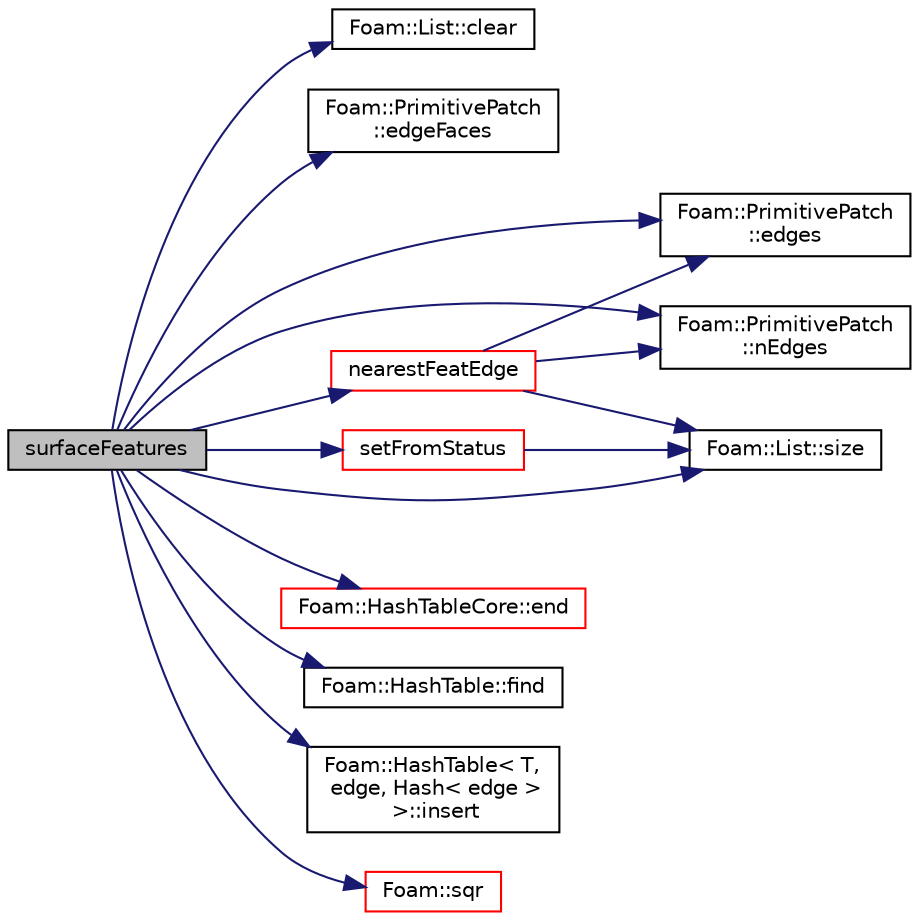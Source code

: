 digraph "surfaceFeatures"
{
  bgcolor="transparent";
  edge [fontname="Helvetica",fontsize="10",labelfontname="Helvetica",labelfontsize="10"];
  node [fontname="Helvetica",fontsize="10",shape=record];
  rankdir="LR";
  Node340 [label="surfaceFeatures",height=0.2,width=0.4,color="black", fillcolor="grey75", style="filled", fontcolor="black"];
  Node340 -> Node341 [color="midnightblue",fontsize="10",style="solid",fontname="Helvetica"];
  Node341 [label="Foam::List::clear",height=0.2,width=0.4,color="black",URL="$a26833.html#ac8bb3912a3ce86b15842e79d0b421204",tooltip="Clear the list, i.e. set size to zero. "];
  Node340 -> Node342 [color="midnightblue",fontsize="10",style="solid",fontname="Helvetica"];
  Node342 [label="Foam::PrimitivePatch\l::edgeFaces",height=0.2,width=0.4,color="black",URL="$a28693.html#ad38ecd2902727a890ebd437731c271c8",tooltip="Return edge-face addressing. "];
  Node340 -> Node343 [color="midnightblue",fontsize="10",style="solid",fontname="Helvetica"];
  Node343 [label="Foam::PrimitivePatch\l::edges",height=0.2,width=0.4,color="black",URL="$a28693.html#a21d764179912ddda5c6f95193c289846",tooltip="Return list of edges, address into LOCAL point list. "];
  Node340 -> Node344 [color="midnightblue",fontsize="10",style="solid",fontname="Helvetica"];
  Node344 [label="Foam::HashTableCore::end",height=0.2,width=0.4,color="red",URL="$a26849.html#a540580a296c0ff351686ceb4f27b6fe6",tooltip="iteratorEnd set to beyond the end of any HashTable "];
  Node340 -> Node352 [color="midnightblue",fontsize="10",style="solid",fontname="Helvetica"];
  Node352 [label="Foam::HashTable::find",height=0.2,width=0.4,color="black",URL="$a26841.html#a76b2c74ebd9f33fa9f76261b027ffc11",tooltip="Find and return an iterator set at the hashedEntry. "];
  Node340 -> Node353 [color="midnightblue",fontsize="10",style="solid",fontname="Helvetica"];
  Node353 [label="Foam::HashTable\< T,\l edge, Hash\< edge \>\l \>::insert",height=0.2,width=0.4,color="black",URL="$a26841.html#a5eee1e0e199ad59b9cb3916cd42156e0",tooltip="Insert a new hashedEntry. "];
  Node340 -> Node354 [color="midnightblue",fontsize="10",style="solid",fontname="Helvetica"];
  Node354 [label="nearestFeatEdge",height=0.2,width=0.4,color="red",URL="$a26645.html#ac01d061da5ba76a939ce2165a67352f3",tooltip="Find nearest feature edge to each surface edge. Uses the. "];
  Node354 -> Node355 [color="midnightblue",fontsize="10",style="solid",fontname="Helvetica"];
  Node355 [label="Foam::PrimitivePatch\l::nEdges",height=0.2,width=0.4,color="black",URL="$a28693.html#a086513bcff1a3f1684e1a3879dd90deb",tooltip="Return number of edges in patch. "];
  Node354 -> Node357 [color="midnightblue",fontsize="10",style="solid",fontname="Helvetica"];
  Node357 [label="Foam::List::size",height=0.2,width=0.4,color="black",URL="$a26833.html#a8a5f6fa29bd4b500caf186f60245b384",tooltip="Override size to be inconsistent with allocated storage. "];
  Node354 -> Node343 [color="midnightblue",fontsize="10",style="solid",fontname="Helvetica"];
  Node340 -> Node355 [color="midnightblue",fontsize="10",style="solid",fontname="Helvetica"];
  Node340 -> Node367 [color="midnightblue",fontsize="10",style="solid",fontname="Helvetica"];
  Node367 [label="setFromStatus",height=0.2,width=0.4,color="red",URL="$a26645.html#a3ec4130a2f02e6be2ba97774910eb125",tooltip="Set from status per edge. "];
  Node367 -> Node357 [color="midnightblue",fontsize="10",style="solid",fontname="Helvetica"];
  Node340 -> Node357 [color="midnightblue",fontsize="10",style="solid",fontname="Helvetica"];
  Node340 -> Node379 [color="midnightblue",fontsize="10",style="solid",fontname="Helvetica"];
  Node379 [label="Foam::sqr",height=0.2,width=0.4,color="red",URL="$a21851.html#a277dc11c581d53826ab5090b08f3b17b"];
}
